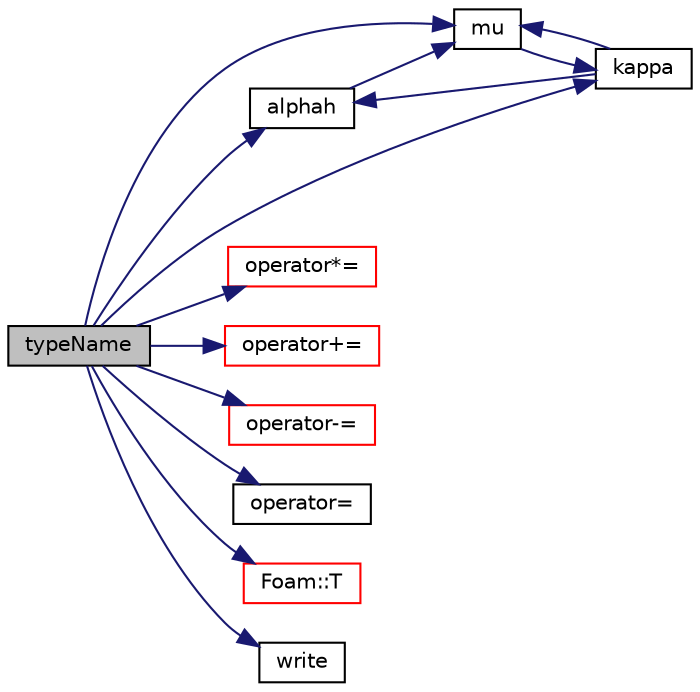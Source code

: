 digraph "typeName"
{
  bgcolor="transparent";
  edge [fontname="Helvetica",fontsize="10",labelfontname="Helvetica",labelfontsize="10"];
  node [fontname="Helvetica",fontsize="10",shape=record];
  rankdir="LR";
  Node1 [label="typeName",height=0.2,width=0.4,color="black", fillcolor="grey75", style="filled", fontcolor="black"];
  Node1 -> Node2 [color="midnightblue",fontsize="10",style="solid",fontname="Helvetica"];
  Node2 [label="alphah",height=0.2,width=0.4,color="black",URL="$a00394.html#ac520da3d109a3f8a049034c3c1624274",tooltip="Thermal diffusivity of enthalpy [kg/ms]. "];
  Node2 -> Node3 [color="midnightblue",fontsize="10",style="solid",fontname="Helvetica"];
  Node3 [label="mu",height=0.2,width=0.4,color="black",URL="$a00394.html#a3c16ef506b3fb252e4c766a055c6459b",tooltip="Dynamic viscosity [kg/ms]. "];
  Node3 -> Node4 [color="midnightblue",fontsize="10",style="solid",fontname="Helvetica"];
  Node4 [label="kappa",height=0.2,width=0.4,color="black",URL="$a00394.html#ade885edc7c55d70ee36aebd5b3d666e9",tooltip="Thermal conductivity [W/mK]. "];
  Node4 -> Node3 [color="midnightblue",fontsize="10",style="solid",fontname="Helvetica"];
  Node4 -> Node2 [color="midnightblue",fontsize="10",style="solid",fontname="Helvetica"];
  Node1 -> Node4 [color="midnightblue",fontsize="10",style="solid",fontname="Helvetica"];
  Node1 -> Node3 [color="midnightblue",fontsize="10",style="solid",fontname="Helvetica"];
  Node1 -> Node5 [color="midnightblue",fontsize="10",style="solid",fontname="Helvetica"];
  Node5 [label="operator*=",height=0.2,width=0.4,color="red",URL="$a00394.html#aef726b4d6a3f9ec2cfe3b98f714a1427"];
  Node1 -> Node6 [color="midnightblue",fontsize="10",style="solid",fontname="Helvetica"];
  Node6 [label="operator+=",height=0.2,width=0.4,color="red",URL="$a00394.html#a3e244e90e603b9933fa162a2cc304c9a"];
  Node1 -> Node7 [color="midnightblue",fontsize="10",style="solid",fontname="Helvetica"];
  Node7 [label="operator-=",height=0.2,width=0.4,color="red",URL="$a00394.html#a19412753ca6399766232b1e5b57940c1"];
  Node1 -> Node8 [color="midnightblue",fontsize="10",style="solid",fontname="Helvetica"];
  Node8 [label="operator=",height=0.2,width=0.4,color="black",URL="$a00394.html#a4f1305ceb06040ec432bacac69a6cbf8"];
  Node1 -> Node9 [color="midnightblue",fontsize="10",style="solid",fontname="Helvetica"];
  Node9 [label="Foam::T",height=0.2,width=0.4,color="red",URL="$a10733.html#ae57fda0abb14bb0944947c463c6e09d4"];
  Node1 -> Node10 [color="midnightblue",fontsize="10",style="solid",fontname="Helvetica"];
  Node10 [label="write",height=0.2,width=0.4,color="black",URL="$a00394.html#a4bc86b48333705e13add9de0db8eebd3",tooltip="Write to Ostream. "];
}
